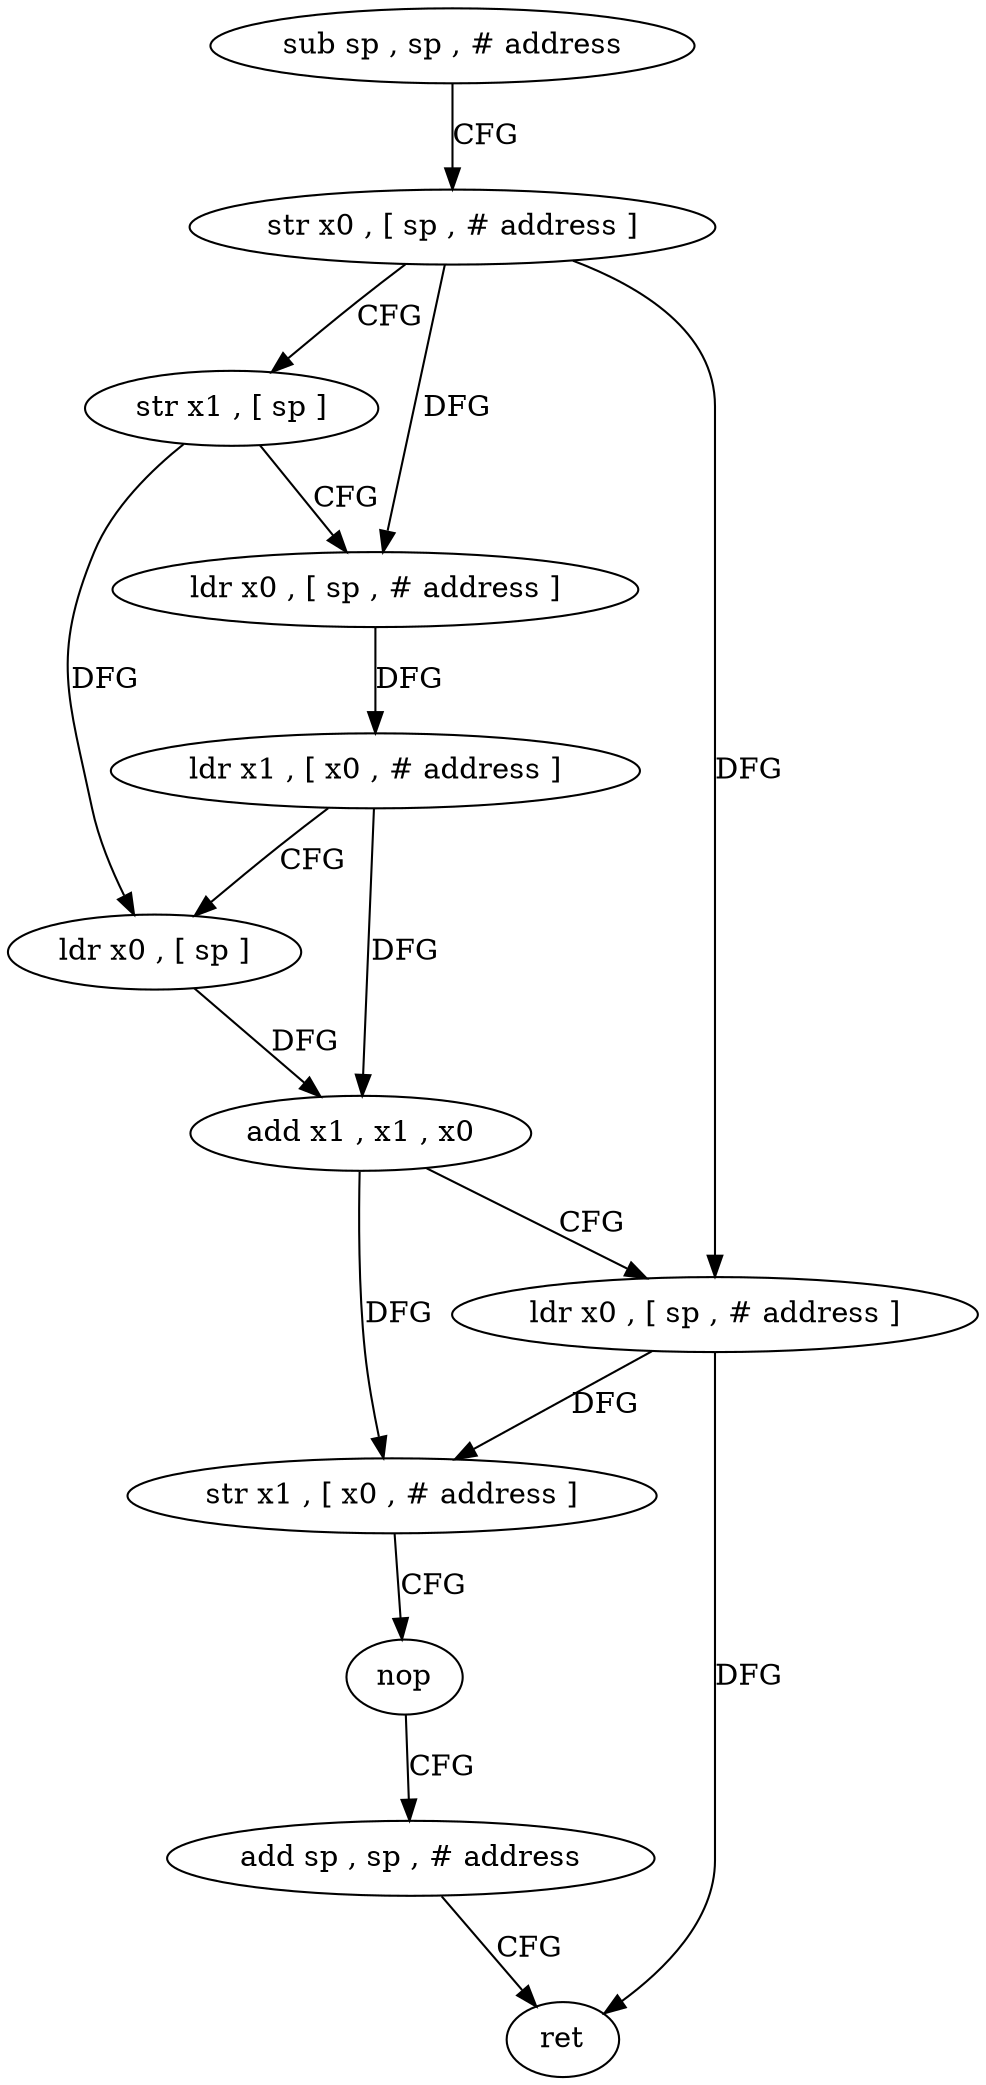 digraph "func" {
"4333580" [label = "sub sp , sp , # address" ]
"4333584" [label = "str x0 , [ sp , # address ]" ]
"4333588" [label = "str x1 , [ sp ]" ]
"4333592" [label = "ldr x0 , [ sp , # address ]" ]
"4333596" [label = "ldr x1 , [ x0 , # address ]" ]
"4333600" [label = "ldr x0 , [ sp ]" ]
"4333604" [label = "add x1 , x1 , x0" ]
"4333608" [label = "ldr x0 , [ sp , # address ]" ]
"4333612" [label = "str x1 , [ x0 , # address ]" ]
"4333616" [label = "nop" ]
"4333620" [label = "add sp , sp , # address" ]
"4333624" [label = "ret" ]
"4333580" -> "4333584" [ label = "CFG" ]
"4333584" -> "4333588" [ label = "CFG" ]
"4333584" -> "4333592" [ label = "DFG" ]
"4333584" -> "4333608" [ label = "DFG" ]
"4333588" -> "4333592" [ label = "CFG" ]
"4333588" -> "4333600" [ label = "DFG" ]
"4333592" -> "4333596" [ label = "DFG" ]
"4333596" -> "4333600" [ label = "CFG" ]
"4333596" -> "4333604" [ label = "DFG" ]
"4333600" -> "4333604" [ label = "DFG" ]
"4333604" -> "4333608" [ label = "CFG" ]
"4333604" -> "4333612" [ label = "DFG" ]
"4333608" -> "4333612" [ label = "DFG" ]
"4333608" -> "4333624" [ label = "DFG" ]
"4333612" -> "4333616" [ label = "CFG" ]
"4333616" -> "4333620" [ label = "CFG" ]
"4333620" -> "4333624" [ label = "CFG" ]
}

